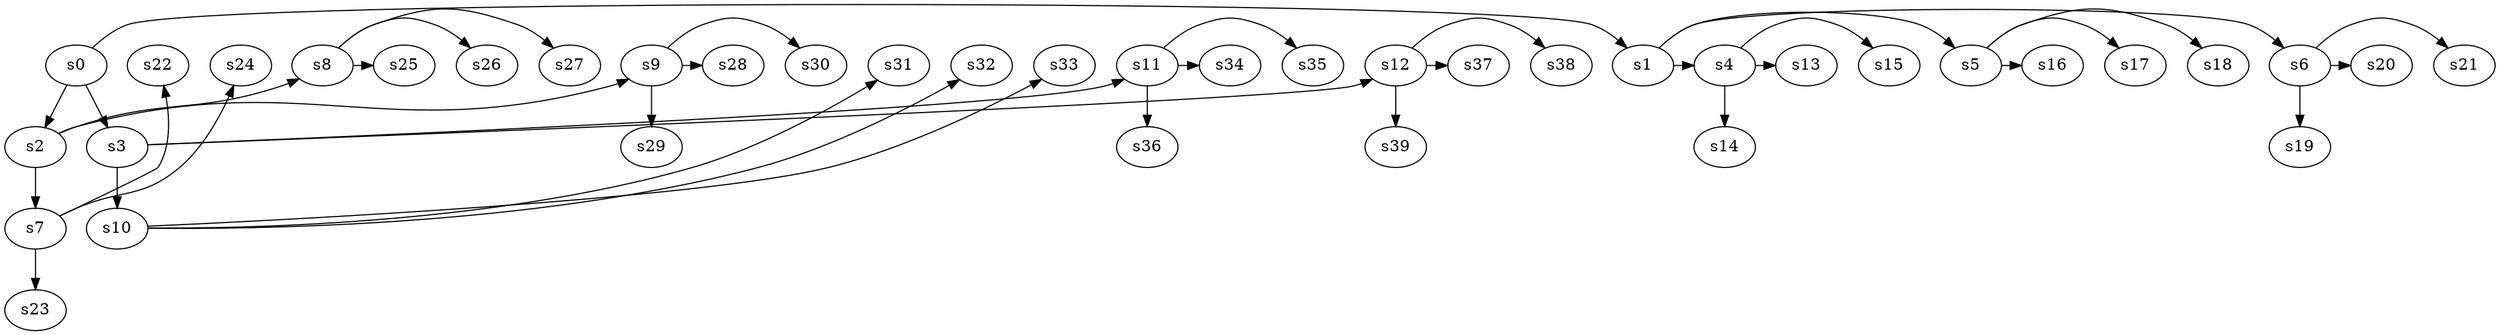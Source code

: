 digraph game_0261_branch_4_3 {
    s0 [name="s0", player=0, target=1];
    s1 [name="s1", player=0];
    s2 [name="s2", player=1];
    s3 [name="s3", player=0, target=1];
    s4 [name="s4", player=1, target=1];
    s5 [name="s5", player=1];
    s6 [name="s6", player=0];
    s7 [name="s7", player=0];
    s8 [name="s8", player=0, target=1];
    s9 [name="s9", player=1];
    s10 [name="s10", player=0];
    s11 [name="s11", player=1, target=1];
    s12 [name="s12", player=1];
    s13 [name="s13", player=0, target=1];
    s14 [name="s14", player=0];
    s15 [name="s15", player=1];
    s16 [name="s16", player=1];
    s17 [name="s17", player=0];
    s18 [name="s18", player=0];
    s19 [name="s19", player=0];
    s20 [name="s20", player=0, target=1];
    s21 [name="s21", player=1, target=1];
    s22 [name="s22", player=0, target=1];
    s23 [name="s23", player=0];
    s24 [name="s24", player=1];
    s25 [name="s25", player=0, target=1];
    s26 [name="s26", player=0];
    s27 [name="s27", player=1];
    s28 [name="s28", player=0];
    s29 [name="s29", player=1];
    s30 [name="s30", player=1, target=1];
    s31 [name="s31", player=0];
    s32 [name="s32", player=1];
    s33 [name="s33", player=1];
    s34 [name="s34", player=1];
    s35 [name="s35", player=0, target=1];
    s36 [name="s36", player=0];
    s37 [name="s37", player=1];
    s38 [name="s38", player=0];
    s39 [name="s39", player=1];

    s0 -> s1 [constraint="time == 12"];
    s0 -> s2;
    s0 -> s3;
    s1 -> s4 [constraint="time % 5 == 2"];
    s1 -> s5 [constraint="time % 2 == 0 || time % 3 == 1"];
    s1 -> s6 [constraint="!(time % 5 == 0)"];
    s2 -> s7;
    s2 -> s8 [constraint="time % 6 == 1"];
    s2 -> s9 [constraint="time == 10"];
    s3 -> s10;
    s3 -> s11 [constraint="time % 6 == 3"];
    s3 -> s12 [constraint="time % 2 == 1"];
    s4 -> s13 [constraint="time % 3 == 1"];
    s4 -> s14;
    s4 -> s15 [constraint="!(time % 3 == 0)"];
    s5 -> s16 [constraint="time == 0 || time == 4 || time == 5 || time == 13"];
    s5 -> s17 [constraint="time % 2 == 0"];
    s5 -> s18 [constraint="time % 4 == 1"];
    s6 -> s19;
    s6 -> s20 [constraint="time % 3 == 0 || time % 4 == 1"];
    s6 -> s21 [constraint="time % 3 == 0"];
    s7 -> s22 [constraint="time == 0 || time == 14"];
    s7 -> s23;
    s7 -> s24 [constraint="time == 0 || time == 6 || time == 14"];
    s8 -> s25 [constraint="time == 5 || time == 6 || time == 13"];
    s8 -> s26 [constraint="time % 2 == 0"];
    s8 -> s27 [constraint="time % 2 == 0 || time % 2 == 1"];
    s9 -> s28 [constraint="!(time % 3 == 0)"];
    s9 -> s29;
    s9 -> s30 [constraint="time % 4 == 0 || time % 2 == 1"];
    s10 -> s31 [constraint="!(time % 3 == 0)"];
    s10 -> s32 [constraint="time == 5 || time == 7 || time == 9 || time == 14"];
    s10 -> s33 [constraint="time % 5 == 1"];
    s11 -> s34 [constraint="time == 2 || time == 6 || time == 9 || time == 10"];
    s11 -> s35 [constraint="!(time % 4 == 0)"];
    s11 -> s36;
    s12 -> s37 [constraint="time == 5 || time == 8 || time == 13"];
    s12 -> s38 [constraint="time % 4 == 1"];
    s12 -> s39;
}
